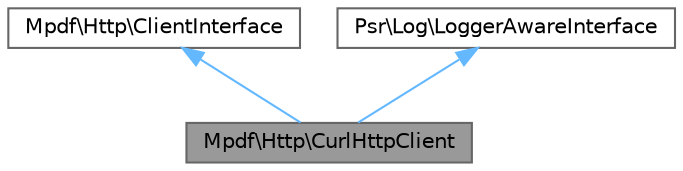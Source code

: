 digraph "Mpdf\Http\CurlHttpClient"
{
 // LATEX_PDF_SIZE
  bgcolor="transparent";
  edge [fontname=Helvetica,fontsize=10,labelfontname=Helvetica,labelfontsize=10];
  node [fontname=Helvetica,fontsize=10,shape=box,height=0.2,width=0.4];
  Node1 [id="Node000001",label="Mpdf\\Http\\CurlHttpClient",height=0.2,width=0.4,color="gray40", fillcolor="grey60", style="filled", fontcolor="black",tooltip=" "];
  Node2 -> Node1 [id="edge1_Node000001_Node000002",dir="back",color="steelblue1",style="solid",tooltip=" "];
  Node2 [id="Node000002",label="Mpdf\\Http\\ClientInterface",height=0.2,width=0.4,color="gray40", fillcolor="white", style="filled",URL="$interfaceMpdf_1_1Http_1_1ClientInterface.html",tooltip=" "];
  Node3 -> Node1 [id="edge2_Node000001_Node000003",dir="back",color="steelblue1",style="solid",tooltip=" "];
  Node3 [id="Node000003",label="Psr\\Log\\LoggerAwareInterface",height=0.2,width=0.4,color="gray40", fillcolor="white", style="filled",URL="$interfacePsr_1_1Log_1_1LoggerAwareInterface.html",tooltip=" "];
}
